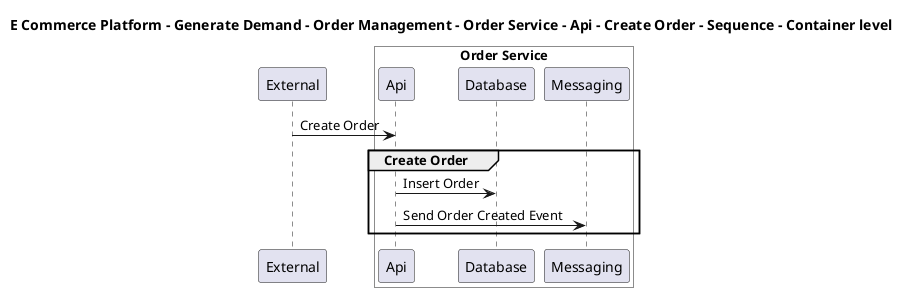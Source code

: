 @startuml

title E Commerce Platform - Generate Demand - Order Management - Order Service - Api - Create Order - Sequence - Container level

participant "External" as C4InterFlow.SoftwareSystems.ExternalSystem

box "Order Service" #White
    participant "Api" as ECommercePlatform.GenerateDemand.OrderManagement.SoftwareSystems.OrderService.Containers.Api
    participant "Database" as ECommercePlatform.GenerateDemand.OrderManagement.SoftwareSystems.OrderService.Containers.Database
    participant "Messaging" as ECommercePlatform.GenerateDemand.OrderManagement.SoftwareSystems.OrderService.Containers.Messaging
end box


C4InterFlow.SoftwareSystems.ExternalSystem -> ECommercePlatform.GenerateDemand.OrderManagement.SoftwareSystems.OrderService.Containers.Api : Create Order
group Create Order
ECommercePlatform.GenerateDemand.OrderManagement.SoftwareSystems.OrderService.Containers.Api -> ECommercePlatform.GenerateDemand.OrderManagement.SoftwareSystems.OrderService.Containers.Database : Insert Order
ECommercePlatform.GenerateDemand.OrderManagement.SoftwareSystems.OrderService.Containers.Api -> ECommercePlatform.GenerateDemand.OrderManagement.SoftwareSystems.OrderService.Containers.Messaging : Send Order Created Event
end


@enduml
